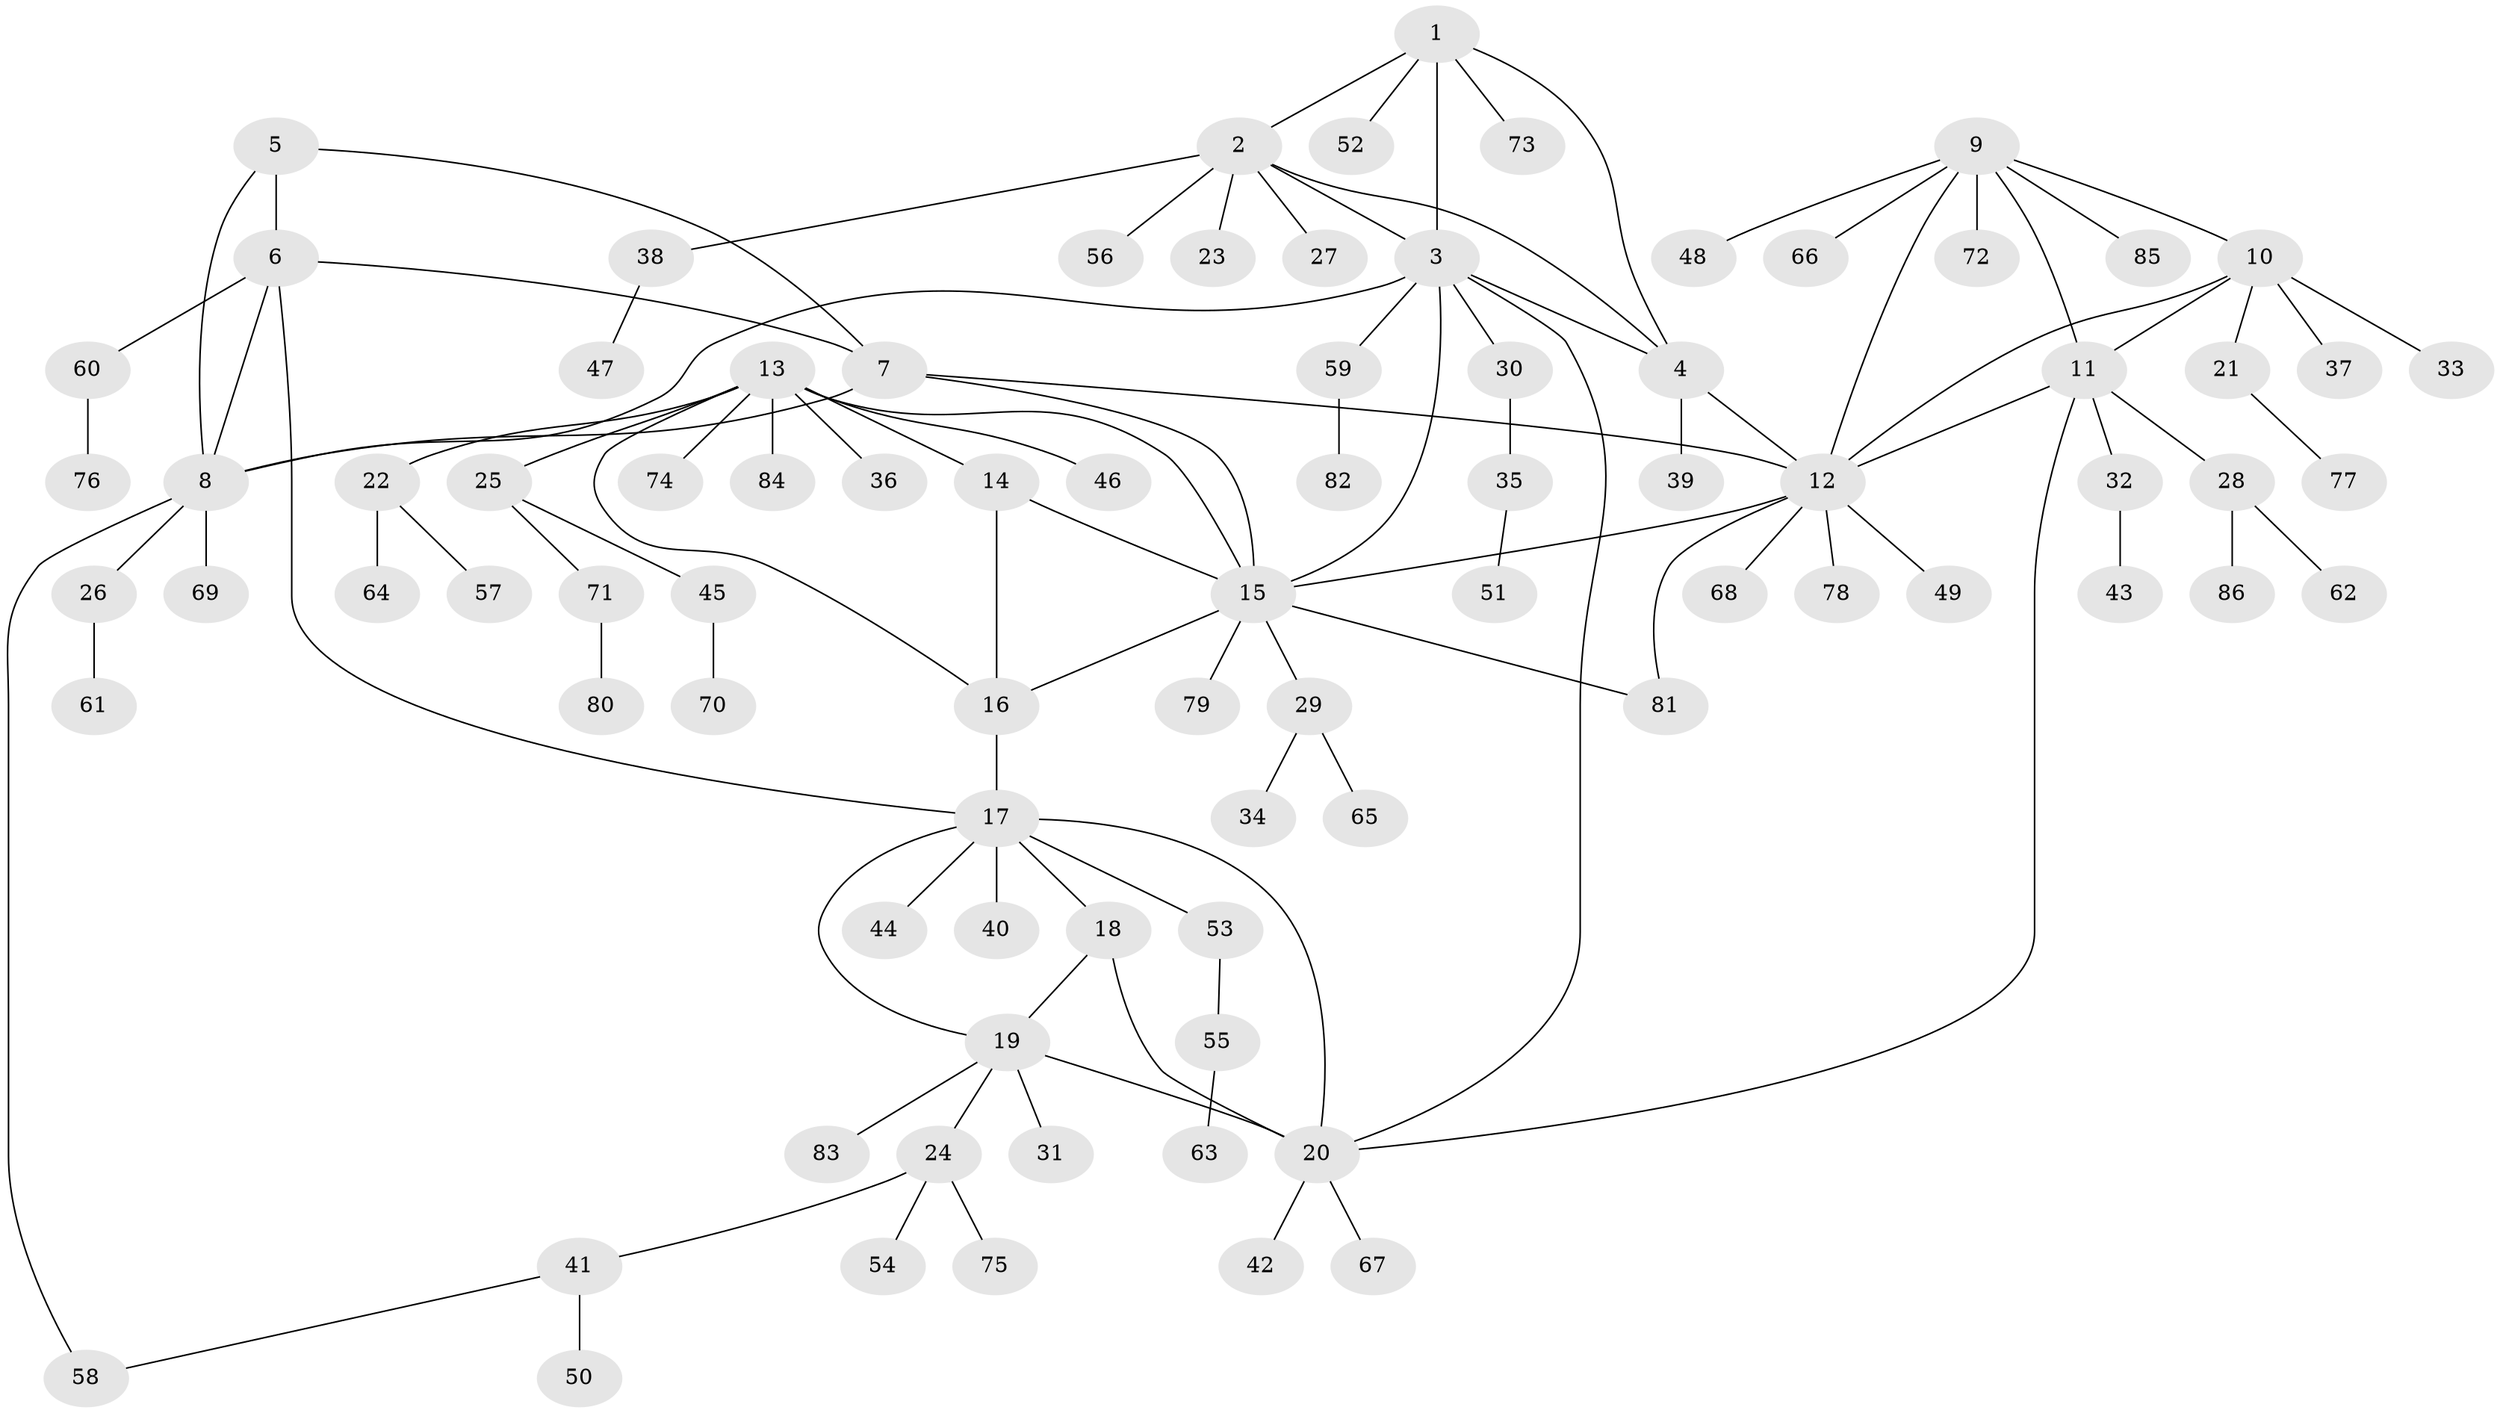 // coarse degree distribution, {4: 0.06666666666666667, 6: 0.06666666666666667, 12: 0.03333333333333333, 10: 0.016666666666666666, 8: 0.016666666666666666, 7: 0.016666666666666666, 3: 0.06666666666666667, 1: 0.6166666666666667, 2: 0.1}
// Generated by graph-tools (version 1.1) at 2025/42/03/06/25 10:42:12]
// undirected, 86 vertices, 108 edges
graph export_dot {
graph [start="1"]
  node [color=gray90,style=filled];
  1;
  2;
  3;
  4;
  5;
  6;
  7;
  8;
  9;
  10;
  11;
  12;
  13;
  14;
  15;
  16;
  17;
  18;
  19;
  20;
  21;
  22;
  23;
  24;
  25;
  26;
  27;
  28;
  29;
  30;
  31;
  32;
  33;
  34;
  35;
  36;
  37;
  38;
  39;
  40;
  41;
  42;
  43;
  44;
  45;
  46;
  47;
  48;
  49;
  50;
  51;
  52;
  53;
  54;
  55;
  56;
  57;
  58;
  59;
  60;
  61;
  62;
  63;
  64;
  65;
  66;
  67;
  68;
  69;
  70;
  71;
  72;
  73;
  74;
  75;
  76;
  77;
  78;
  79;
  80;
  81;
  82;
  83;
  84;
  85;
  86;
  1 -- 2;
  1 -- 3;
  1 -- 4;
  1 -- 52;
  1 -- 73;
  2 -- 3;
  2 -- 4;
  2 -- 23;
  2 -- 27;
  2 -- 38;
  2 -- 56;
  3 -- 4;
  3 -- 8;
  3 -- 15;
  3 -- 20;
  3 -- 30;
  3 -- 59;
  4 -- 12;
  4 -- 39;
  5 -- 6;
  5 -- 7;
  5 -- 8;
  6 -- 7;
  6 -- 8;
  6 -- 17;
  6 -- 60;
  7 -- 8;
  7 -- 12;
  7 -- 15;
  8 -- 26;
  8 -- 58;
  8 -- 69;
  9 -- 10;
  9 -- 11;
  9 -- 12;
  9 -- 48;
  9 -- 66;
  9 -- 72;
  9 -- 85;
  10 -- 11;
  10 -- 12;
  10 -- 21;
  10 -- 33;
  10 -- 37;
  11 -- 12;
  11 -- 20;
  11 -- 28;
  11 -- 32;
  12 -- 15;
  12 -- 49;
  12 -- 68;
  12 -- 78;
  12 -- 81;
  13 -- 14;
  13 -- 15;
  13 -- 16;
  13 -- 22;
  13 -- 25;
  13 -- 36;
  13 -- 46;
  13 -- 74;
  13 -- 84;
  14 -- 15;
  14 -- 16;
  15 -- 16;
  15 -- 29;
  15 -- 79;
  15 -- 81;
  16 -- 17;
  17 -- 18;
  17 -- 19;
  17 -- 20;
  17 -- 40;
  17 -- 44;
  17 -- 53;
  18 -- 19;
  18 -- 20;
  19 -- 20;
  19 -- 24;
  19 -- 31;
  19 -- 83;
  20 -- 42;
  20 -- 67;
  21 -- 77;
  22 -- 57;
  22 -- 64;
  24 -- 41;
  24 -- 54;
  24 -- 75;
  25 -- 45;
  25 -- 71;
  26 -- 61;
  28 -- 62;
  28 -- 86;
  29 -- 34;
  29 -- 65;
  30 -- 35;
  32 -- 43;
  35 -- 51;
  38 -- 47;
  41 -- 50;
  41 -- 58;
  45 -- 70;
  53 -- 55;
  55 -- 63;
  59 -- 82;
  60 -- 76;
  71 -- 80;
}
